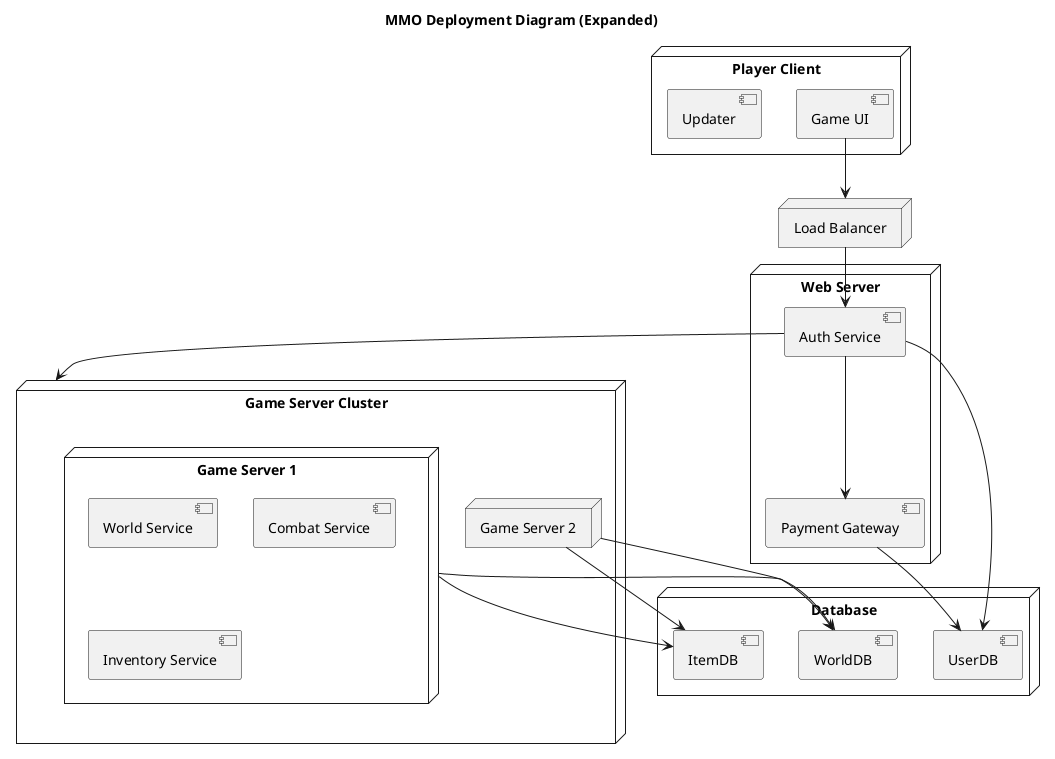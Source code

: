 
@startuml MMO_DeploymentDiagram
title MMO Deployment Diagram (Expanded)

node "Player Client" {
	[Game UI]
	[Updater]
}

node "Load Balancer" {
}

node "Web Server" {
	[Auth Service]
	[Payment Gateway]
}

node "Game Server Cluster" {
	node "Game Server 1" {
		[World Service]
		[Combat Service]
		[Inventory Service]
	}
	node "Game Server 2" {
		[World Service]
		[Combat Service]
		[Inventory Service]
	}
}

node "Database" {
	[UserDB]
	[WorldDB]
	[ItemDB]
}

[Game UI] --> "Load Balancer"
"Load Balancer" --> [Auth Service]
[Auth Service] --> [UserDB]
[Auth Service] --> [Payment Gateway]
[Payment Gateway] --> [UserDB]
[Auth Service] --> "Game Server Cluster"
[Game Server 1] --> [WorldDB]
[Game Server 1] --> [ItemDB]
[Game Server 2] --> [WorldDB]
[Game Server 2] --> [ItemDB]

@enduml
